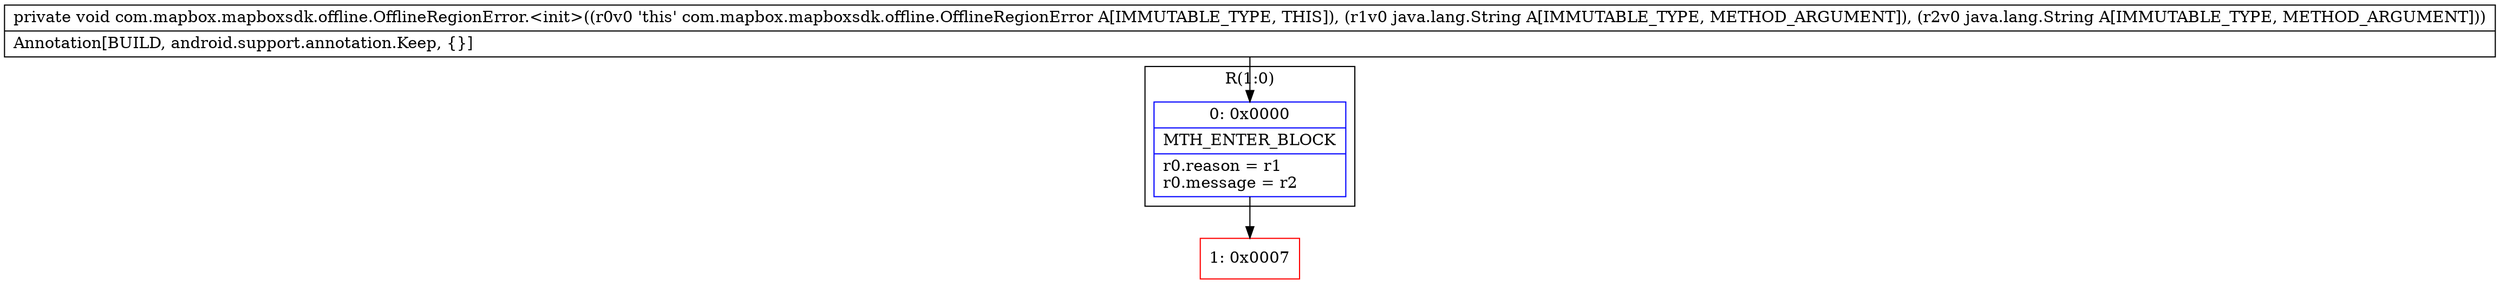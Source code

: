 digraph "CFG forcom.mapbox.mapboxsdk.offline.OfflineRegionError.\<init\>(Ljava\/lang\/String;Ljava\/lang\/String;)V" {
subgraph cluster_Region_710752893 {
label = "R(1:0)";
node [shape=record,color=blue];
Node_0 [shape=record,label="{0\:\ 0x0000|MTH_ENTER_BLOCK\l|r0.reason = r1\lr0.message = r2\l}"];
}
Node_1 [shape=record,color=red,label="{1\:\ 0x0007}"];
MethodNode[shape=record,label="{private void com.mapbox.mapboxsdk.offline.OfflineRegionError.\<init\>((r0v0 'this' com.mapbox.mapboxsdk.offline.OfflineRegionError A[IMMUTABLE_TYPE, THIS]), (r1v0 java.lang.String A[IMMUTABLE_TYPE, METHOD_ARGUMENT]), (r2v0 java.lang.String A[IMMUTABLE_TYPE, METHOD_ARGUMENT]))  | Annotation[BUILD, android.support.annotation.Keep, \{\}]\l}"];
MethodNode -> Node_0;
Node_0 -> Node_1;
}

